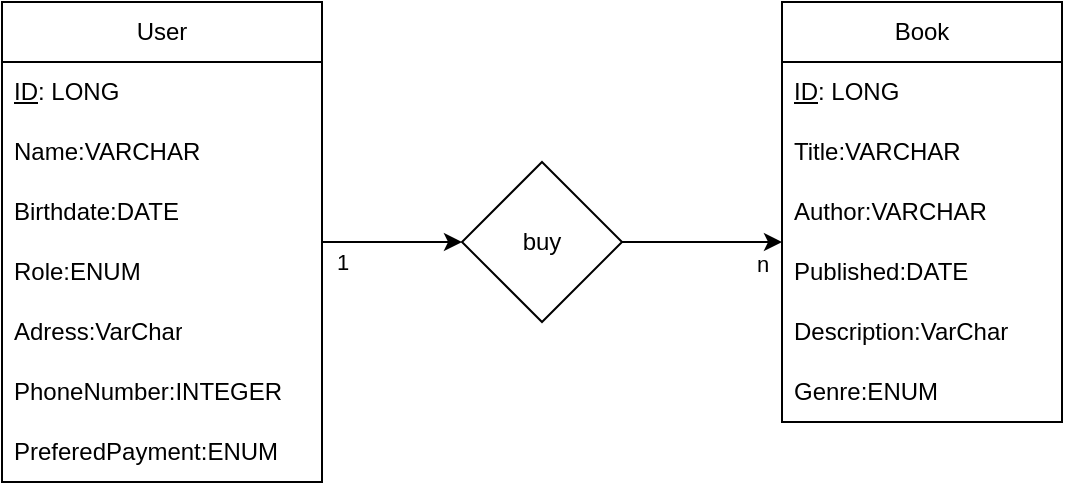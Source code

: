 <mxfile version="26.2.4">
  <diagram name="Seite-1" id="gmMJ7nSo-GBKjfZU2h9w">
    <mxGraphModel dx="537" dy="786" grid="1" gridSize="10" guides="1" tooltips="1" connect="1" arrows="1" fold="1" page="1" pageScale="1" pageWidth="827" pageHeight="1169" math="0" shadow="0">
      <root>
        <mxCell id="0" />
        <mxCell id="1" parent="0" />
        <mxCell id="BPRumey0LgZlAapXq2V7-12" value="Book" style="swimlane;fontStyle=0;childLayout=stackLayout;horizontal=1;startSize=30;horizontalStack=0;resizeParent=1;resizeParentMax=0;resizeLast=0;collapsible=1;marginBottom=0;whiteSpace=wrap;html=1;" vertex="1" parent="1">
          <mxGeometry x="600" y="80" width="140" height="210" as="geometry" />
        </mxCell>
        <mxCell id="BPRumey0LgZlAapXq2V7-13" value="&lt;u&gt;ID&lt;/u&gt;: LONG" style="text;strokeColor=none;fillColor=none;align=left;verticalAlign=middle;spacingLeft=4;spacingRight=4;overflow=hidden;points=[[0,0.5],[1,0.5]];portConstraint=eastwest;rotatable=0;whiteSpace=wrap;html=1;" vertex="1" parent="BPRumey0LgZlAapXq2V7-12">
          <mxGeometry y="30" width="140" height="30" as="geometry" />
        </mxCell>
        <mxCell id="BPRumey0LgZlAapXq2V7-14" value="Title:VARCHAR" style="text;strokeColor=none;fillColor=none;align=left;verticalAlign=middle;spacingLeft=4;spacingRight=4;overflow=hidden;points=[[0,0.5],[1,0.5]];portConstraint=eastwest;rotatable=0;whiteSpace=wrap;html=1;" vertex="1" parent="BPRumey0LgZlAapXq2V7-12">
          <mxGeometry y="60" width="140" height="30" as="geometry" />
        </mxCell>
        <mxCell id="BPRumey0LgZlAapXq2V7-16" value="Author:VARCHAR" style="text;strokeColor=none;fillColor=none;align=left;verticalAlign=middle;spacingLeft=4;spacingRight=4;overflow=hidden;points=[[0,0.5],[1,0.5]];portConstraint=eastwest;rotatable=0;whiteSpace=wrap;html=1;" vertex="1" parent="BPRumey0LgZlAapXq2V7-12">
          <mxGeometry y="90" width="140" height="30" as="geometry" />
        </mxCell>
        <mxCell id="BPRumey0LgZlAapXq2V7-15" value="Published:DATE" style="text;strokeColor=none;fillColor=none;align=left;verticalAlign=middle;spacingLeft=4;spacingRight=4;overflow=hidden;points=[[0,0.5],[1,0.5]];portConstraint=eastwest;rotatable=0;whiteSpace=wrap;html=1;" vertex="1" parent="BPRumey0LgZlAapXq2V7-12">
          <mxGeometry y="120" width="140" height="30" as="geometry" />
        </mxCell>
        <mxCell id="BPRumey0LgZlAapXq2V7-18" value="Description:VarChar" style="text;strokeColor=none;fillColor=none;align=left;verticalAlign=middle;spacingLeft=4;spacingRight=4;overflow=hidden;points=[[0,0.5],[1,0.5]];portConstraint=eastwest;rotatable=0;whiteSpace=wrap;html=1;" vertex="1" parent="BPRumey0LgZlAapXq2V7-12">
          <mxGeometry y="150" width="140" height="30" as="geometry" />
        </mxCell>
        <mxCell id="BPRumey0LgZlAapXq2V7-17" value="Genre:ENUM" style="text;strokeColor=none;fillColor=none;align=left;verticalAlign=middle;spacingLeft=4;spacingRight=4;overflow=hidden;points=[[0,0.5],[1,0.5]];portConstraint=eastwest;rotatable=0;whiteSpace=wrap;html=1;" vertex="1" parent="BPRumey0LgZlAapXq2V7-12">
          <mxGeometry y="180" width="140" height="30" as="geometry" />
        </mxCell>
        <mxCell id="BPRumey0LgZlAapXq2V7-29" value="1" style="edgeStyle=orthogonalEdgeStyle;rounded=0;orthogonalLoop=1;jettySize=auto;html=1;entryX=0;entryY=0.5;entryDx=0;entryDy=0;" edge="1" parent="1" source="BPRumey0LgZlAapXq2V7-19" target="BPRumey0LgZlAapXq2V7-28">
          <mxGeometry x="-0.714" y="-10" relative="1" as="geometry">
            <mxPoint as="offset" />
          </mxGeometry>
        </mxCell>
        <mxCell id="BPRumey0LgZlAapXq2V7-19" value="User" style="swimlane;fontStyle=0;childLayout=stackLayout;horizontal=1;startSize=30;horizontalStack=0;resizeParent=1;resizeParentMax=0;resizeLast=0;collapsible=1;marginBottom=0;whiteSpace=wrap;html=1;" vertex="1" parent="1">
          <mxGeometry x="210" y="80" width="160" height="240" as="geometry" />
        </mxCell>
        <mxCell id="BPRumey0LgZlAapXq2V7-20" value="&lt;u&gt;ID&lt;/u&gt;: LONG" style="text;strokeColor=none;fillColor=none;align=left;verticalAlign=middle;spacingLeft=4;spacingRight=4;overflow=hidden;points=[[0,0.5],[1,0.5]];portConstraint=eastwest;rotatable=0;whiteSpace=wrap;html=1;" vertex="1" parent="BPRumey0LgZlAapXq2V7-19">
          <mxGeometry y="30" width="160" height="30" as="geometry" />
        </mxCell>
        <mxCell id="BPRumey0LgZlAapXq2V7-21" value="Name:VARCHAR" style="text;strokeColor=none;fillColor=none;align=left;verticalAlign=middle;spacingLeft=4;spacingRight=4;overflow=hidden;points=[[0,0.5],[1,0.5]];portConstraint=eastwest;rotatable=0;whiteSpace=wrap;html=1;" vertex="1" parent="BPRumey0LgZlAapXq2V7-19">
          <mxGeometry y="60" width="160" height="30" as="geometry" />
        </mxCell>
        <mxCell id="BPRumey0LgZlAapXq2V7-22" value="Birthdate:DATE" style="text;strokeColor=none;fillColor=none;align=left;verticalAlign=middle;spacingLeft=4;spacingRight=4;overflow=hidden;points=[[0,0.5],[1,0.5]];portConstraint=eastwest;rotatable=0;whiteSpace=wrap;html=1;" vertex="1" parent="BPRumey0LgZlAapXq2V7-19">
          <mxGeometry y="90" width="160" height="30" as="geometry" />
        </mxCell>
        <mxCell id="BPRumey0LgZlAapXq2V7-23" value="Role:ENUM" style="text;strokeColor=none;fillColor=none;align=left;verticalAlign=middle;spacingLeft=4;spacingRight=4;overflow=hidden;points=[[0,0.5],[1,0.5]];portConstraint=eastwest;rotatable=0;whiteSpace=wrap;html=1;" vertex="1" parent="BPRumey0LgZlAapXq2V7-19">
          <mxGeometry y="120" width="160" height="30" as="geometry" />
        </mxCell>
        <mxCell id="BPRumey0LgZlAapXq2V7-24" value="Adress:VarChar" style="text;strokeColor=none;fillColor=none;align=left;verticalAlign=middle;spacingLeft=4;spacingRight=4;overflow=hidden;points=[[0,0.5],[1,0.5]];portConstraint=eastwest;rotatable=0;whiteSpace=wrap;html=1;" vertex="1" parent="BPRumey0LgZlAapXq2V7-19">
          <mxGeometry y="150" width="160" height="30" as="geometry" />
        </mxCell>
        <mxCell id="BPRumey0LgZlAapXq2V7-26" value="PhoneNumber:INTEGER" style="text;strokeColor=none;fillColor=none;align=left;verticalAlign=middle;spacingLeft=4;spacingRight=4;overflow=hidden;points=[[0,0.5],[1,0.5]];portConstraint=eastwest;rotatable=0;whiteSpace=wrap;html=1;" vertex="1" parent="BPRumey0LgZlAapXq2V7-19">
          <mxGeometry y="180" width="160" height="30" as="geometry" />
        </mxCell>
        <mxCell id="BPRumey0LgZlAapXq2V7-27" value="PreferedPayment:ENUM" style="text;strokeColor=none;fillColor=none;align=left;verticalAlign=middle;spacingLeft=4;spacingRight=4;overflow=hidden;points=[[0,0.5],[1,0.5]];portConstraint=eastwest;rotatable=0;whiteSpace=wrap;html=1;" vertex="1" parent="BPRumey0LgZlAapXq2V7-19">
          <mxGeometry y="210" width="160" height="30" as="geometry" />
        </mxCell>
        <mxCell id="BPRumey0LgZlAapXq2V7-28" value="buy" style="rhombus;whiteSpace=wrap;html=1;" vertex="1" parent="1">
          <mxGeometry x="440" y="160" width="80" height="80" as="geometry" />
        </mxCell>
        <mxCell id="BPRumey0LgZlAapXq2V7-30" style="edgeStyle=orthogonalEdgeStyle;rounded=0;orthogonalLoop=1;jettySize=auto;html=1;" edge="1" parent="1" source="BPRumey0LgZlAapXq2V7-28">
          <mxGeometry relative="1" as="geometry">
            <mxPoint x="600" y="200" as="targetPoint" />
          </mxGeometry>
        </mxCell>
        <mxCell id="BPRumey0LgZlAapXq2V7-32" value="n" style="edgeLabel;html=1;align=center;verticalAlign=middle;resizable=0;points=[];" vertex="1" connectable="0" parent="BPRumey0LgZlAapXq2V7-30">
          <mxGeometry x="0.077" y="1" relative="1" as="geometry">
            <mxPoint x="27" y="11" as="offset" />
          </mxGeometry>
        </mxCell>
      </root>
    </mxGraphModel>
  </diagram>
</mxfile>
